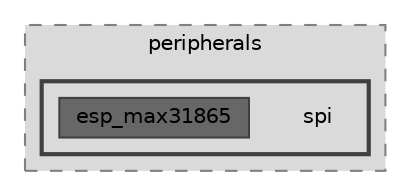 digraph "components/peripherals/spi"
{
 // LATEX_PDF_SIZE
  bgcolor="transparent";
  edge [fontname=Helvetica,fontsize=10,labelfontname=Helvetica,labelfontsize=10];
  node [fontname=Helvetica,fontsize=10,shape=box,height=0.2,width=0.4];
  compound=true
  subgraph clusterdir_1139401e013e97c428174aecf5949131 {
    graph [ bgcolor="#dadada", pencolor="grey50", label="peripherals", fontname=Helvetica,fontsize=10 style="filled,dashed", URL="dir_1139401e013e97c428174aecf5949131.html",tooltip=""]
  subgraph clusterdir_f10fdf45d181a70bca2f7fab0eaeecc5 {
    graph [ bgcolor="#dadada", pencolor="grey25", label="", fontname=Helvetica,fontsize=10 style="filled,bold", URL="dir_f10fdf45d181a70bca2f7fab0eaeecc5.html",tooltip=""]
    dir_f10fdf45d181a70bca2f7fab0eaeecc5 [shape=plaintext, label="spi"];
  dir_b4ef7aab9990102c349a5fbfb06b291e [label="esp_max31865", fillcolor="#676767", color="grey25", style="filled", URL="dir_b4ef7aab9990102c349a5fbfb06b291e.html",tooltip=""];
  }
  }
}

